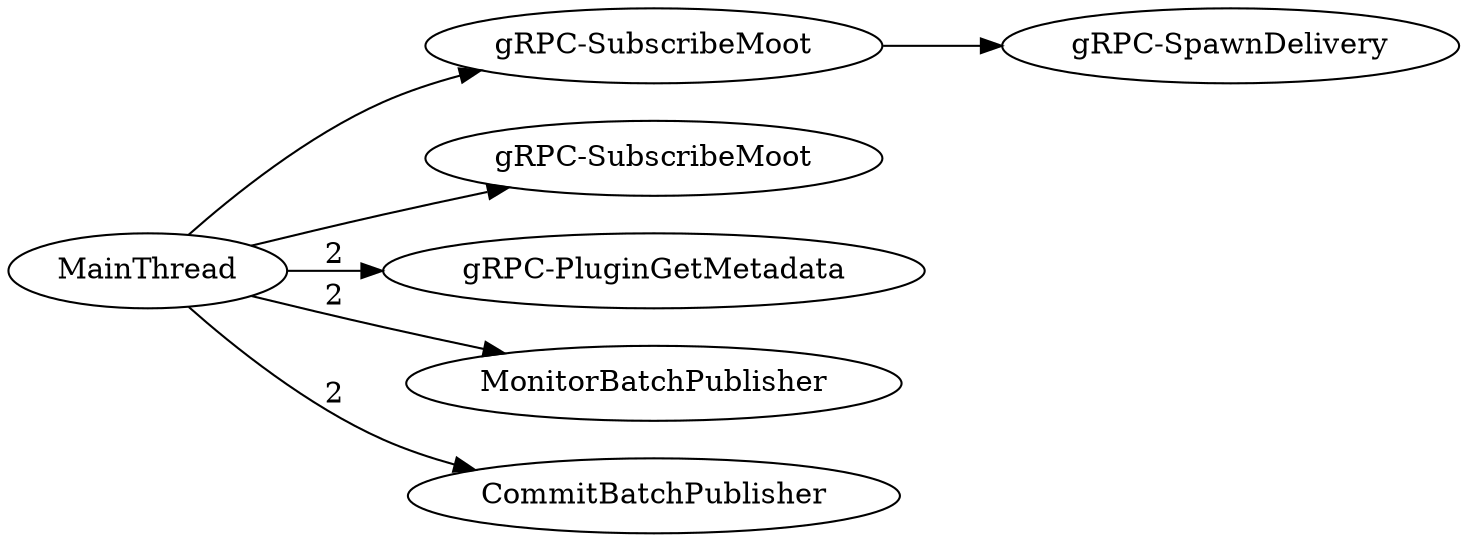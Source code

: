 digraph G {
rankdir=LR;
subgraph  {
}

subgraph  {
subgraph  {
}

"Thread-gRPC-SubscribeMoot+" -> "Thread-gRPC-SpawnDelivery";
}

subgraph  {
}

subgraph  {
}

subgraph  {
}

MainThread -> "Thread-gRPC-SubscribeMoot";
MainThread -> "Thread-gRPC-SubscribeMoot+";
MainThread -> "Thread-gRPC-PluginGetMetadata"  [label=2];
MainThread -> "Thread-MonitorBatchPublisher"  [label=2];
MainThread -> "Thread-CommitBatchPublisher"  [label=2];
"Thread-gRPC-PluginGetMetadata" [label="gRPC-PluginGetMetadata"];
"Thread-gRPC-SpawnDelivery" [label="gRPC-SpawnDelivery"];
"Thread-MonitorBatchPublisher" [label=MonitorBatchPublisher];
"Thread-CommitBatchPublisher" [label=CommitBatchPublisher];
"Thread-gRPC-SubscribeMoot+" [label="gRPC-SubscribeMoot"];
"Thread-gRPC-SubscribeMoot" [label="gRPC-SubscribeMoot"];
}
